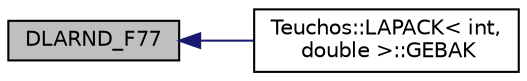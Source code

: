 digraph "DLARND_F77"
{
  edge [fontname="Helvetica",fontsize="10",labelfontname="Helvetica",labelfontsize="10"];
  node [fontname="Helvetica",fontsize="10",shape=record];
  rankdir="LR";
  Node93 [label="DLARND_F77",height=0.2,width=0.4,color="black", fillcolor="grey75", style="filled", fontcolor="black"];
  Node93 -> Node94 [dir="back",color="midnightblue",fontsize="10",style="solid",fontname="Helvetica"];
  Node94 [label="Teuchos::LAPACK\< int,\l double \>::GEBAK",height=0.2,width=0.4,color="black", fillcolor="white", style="filled",URL="$d0/ddb/class_teuchos_1_1_l_a_p_a_c_k_3_01int_00_01double_01_4.html#a7b5c75e1895016ac1b36a2faec3d7c20"];
}
